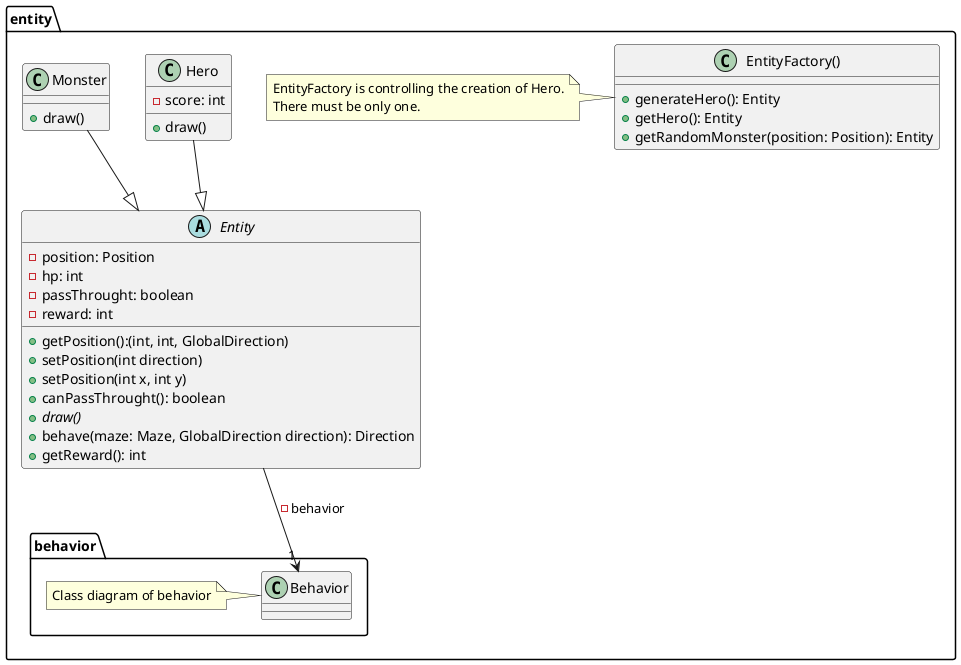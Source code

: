 @startuml

package entity{

    abstract Entity{
        - position: Position
        - hp: int
        - passThrought: boolean
        - reward: int
        + getPosition():(int, int, GlobalDirection)
        + setPosition(int direction)
        + setPosition(int x, int y)
        + canPassThrought(): boolean
        + {abstract} draw()
        + behave(maze: Maze, GlobalDirection direction): Direction
        + getReward(): int
    }

    class Hero {
        - score: int
        + draw()
    }

    class Monster{
        + draw()
    }

    package behavior{

        class Behavior{

        }

        note left: Class diagram of behavior

    }

    class EntityFactory(){
        + generateHero(): Entity
        + getHero(): Entity
        + getRandomMonster(position: Position): Entity
    }

    note left: EntityFactory is controlling the creation of Hero.\nThere must be only one.

}



Hero --|> Entity
Monster --|> Entity
Entity --> "1" Behavior: - behavior

@enduml